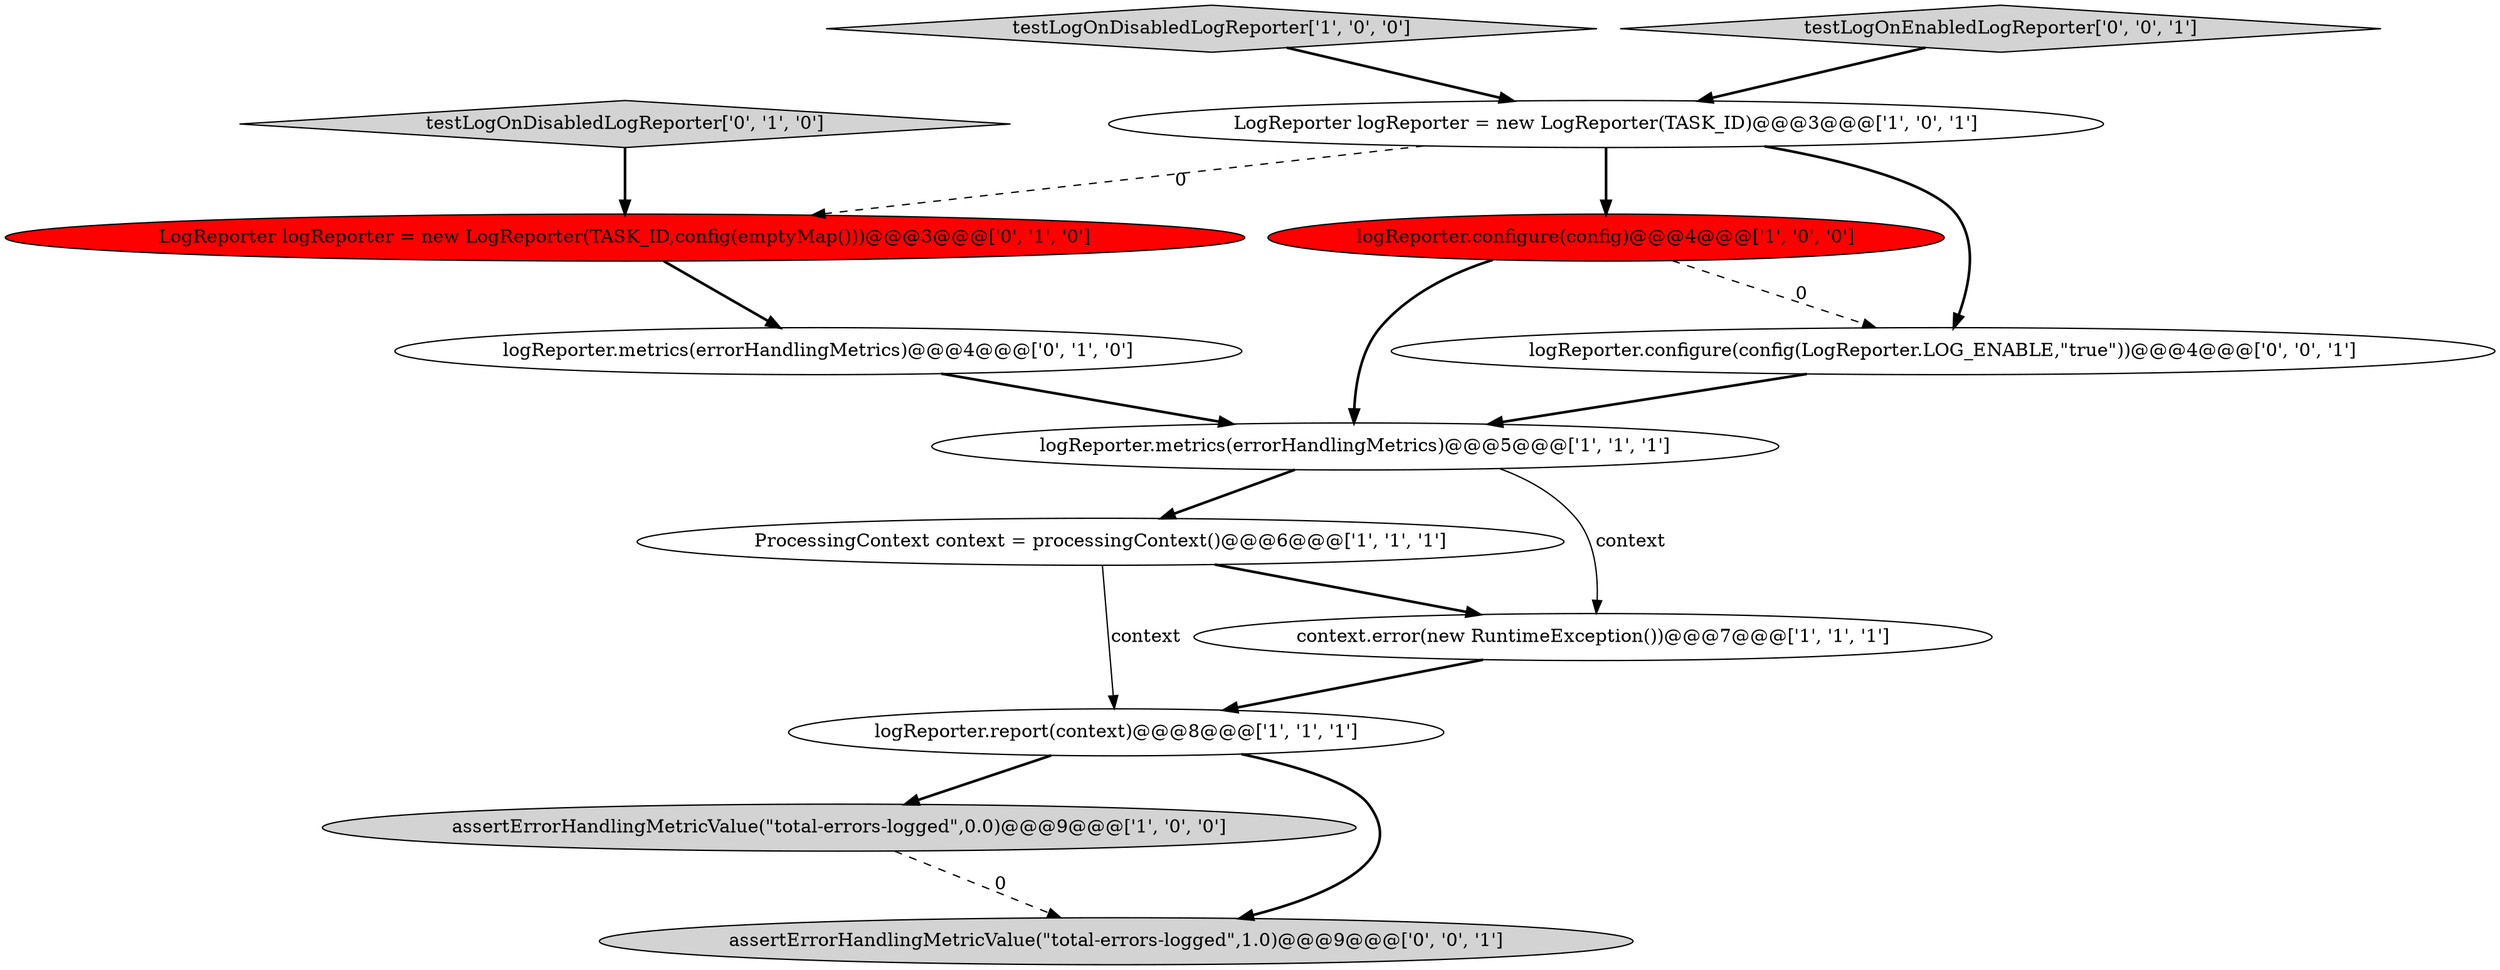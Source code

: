 digraph {
4 [style = filled, label = "assertErrorHandlingMetricValue(\"total-errors-logged\",0.0)@@@9@@@['1', '0', '0']", fillcolor = lightgray, shape = ellipse image = "AAA0AAABBB1BBB"];
0 [style = filled, label = "testLogOnDisabledLogReporter['1', '0', '0']", fillcolor = lightgray, shape = diamond image = "AAA0AAABBB1BBB"];
5 [style = filled, label = "logReporter.report(context)@@@8@@@['1', '1', '1']", fillcolor = white, shape = ellipse image = "AAA0AAABBB1BBB"];
10 [style = filled, label = "LogReporter logReporter = new LogReporter(TASK_ID,config(emptyMap()))@@@3@@@['0', '1', '0']", fillcolor = red, shape = ellipse image = "AAA1AAABBB2BBB"];
7 [style = filled, label = "logReporter.metrics(errorHandlingMetrics)@@@5@@@['1', '1', '1']", fillcolor = white, shape = ellipse image = "AAA0AAABBB1BBB"];
6 [style = filled, label = "ProcessingContext context = processingContext()@@@6@@@['1', '1', '1']", fillcolor = white, shape = ellipse image = "AAA0AAABBB1BBB"];
3 [style = filled, label = "logReporter.configure(config)@@@4@@@['1', '0', '0']", fillcolor = red, shape = ellipse image = "AAA1AAABBB1BBB"];
11 [style = filled, label = "testLogOnEnabledLogReporter['0', '0', '1']", fillcolor = lightgray, shape = diamond image = "AAA0AAABBB3BBB"];
9 [style = filled, label = "logReporter.metrics(errorHandlingMetrics)@@@4@@@['0', '1', '0']", fillcolor = white, shape = ellipse image = "AAA0AAABBB2BBB"];
8 [style = filled, label = "testLogOnDisabledLogReporter['0', '1', '0']", fillcolor = lightgray, shape = diamond image = "AAA0AAABBB2BBB"];
12 [style = filled, label = "assertErrorHandlingMetricValue(\"total-errors-logged\",1.0)@@@9@@@['0', '0', '1']", fillcolor = lightgray, shape = ellipse image = "AAA0AAABBB3BBB"];
13 [style = filled, label = "logReporter.configure(config(LogReporter.LOG_ENABLE,\"true\"))@@@4@@@['0', '0', '1']", fillcolor = white, shape = ellipse image = "AAA0AAABBB3BBB"];
2 [style = filled, label = "context.error(new RuntimeException())@@@7@@@['1', '1', '1']", fillcolor = white, shape = ellipse image = "AAA0AAABBB1BBB"];
1 [style = filled, label = "LogReporter logReporter = new LogReporter(TASK_ID)@@@3@@@['1', '0', '1']", fillcolor = white, shape = ellipse image = "AAA0AAABBB1BBB"];
1->3 [style = bold, label=""];
8->10 [style = bold, label=""];
10->9 [style = bold, label=""];
1->10 [style = dashed, label="0"];
6->5 [style = solid, label="context"];
3->7 [style = bold, label=""];
9->7 [style = bold, label=""];
5->12 [style = bold, label=""];
11->1 [style = bold, label=""];
13->7 [style = bold, label=""];
0->1 [style = bold, label=""];
1->13 [style = bold, label=""];
7->2 [style = solid, label="context"];
3->13 [style = dashed, label="0"];
5->4 [style = bold, label=""];
7->6 [style = bold, label=""];
4->12 [style = dashed, label="0"];
2->5 [style = bold, label=""];
6->2 [style = bold, label=""];
}
